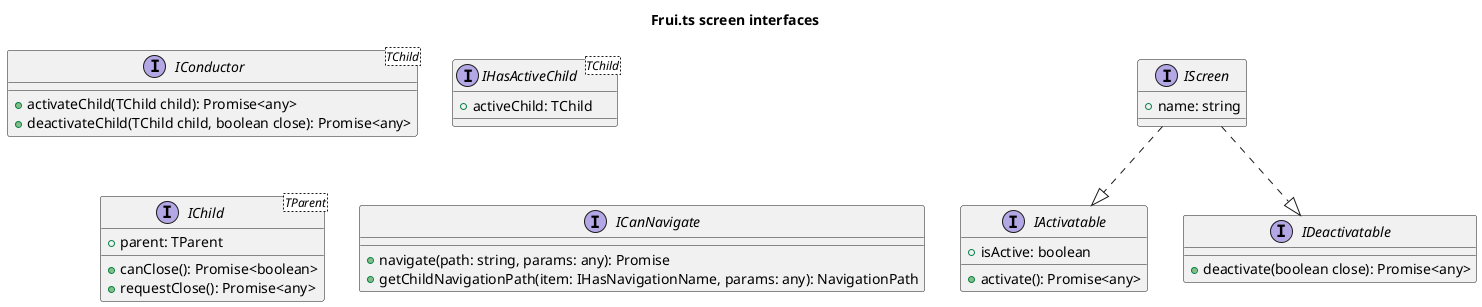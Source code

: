 @startuml

title Frui.ts screen interfaces

interface IActivatable {
  +isActive: boolean

  +activate(): Promise<any>
}

interface IDeactivatable {
  +deactivate(boolean close): Promise<any>
}

interface IScreen {
  +name: string
}

IScreen ..|> IActivatable
IScreen ..|> IDeactivatable

interface IConductor<TChild> {
  +activateChild(TChild child): Promise<any>
  +deactivateChild(TChild child, boolean close): Promise<any>
}

interface IHasActiveChild<TChild> {
  +activeChild: TChild
}

interface IChild<TParent> {
  +parent: TParent
  +canClose(): Promise<boolean>
  +requestClose(): Promise<any>
}

interface ICanNavigate {
  +navigate(path: string, params: any): Promise
  +getChildNavigationPath(item: IHasNavigationName, params: any): NavigationPath
}

@enduml
